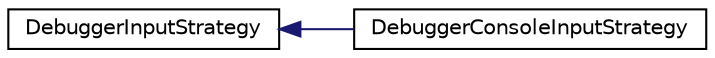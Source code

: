 digraph "Graphical Class Hierarchy"
{
 // LATEX_PDF_SIZE
  edge [fontname="Helvetica",fontsize="10",labelfontname="Helvetica",labelfontsize="10"];
  node [fontname="Helvetica",fontsize="10",shape=record];
  rankdir="LR";
  Node0 [label="DebuggerInputStrategy",height=0.2,width=0.4,color="black", fillcolor="white", style="filled",URL="$classDebuggerInputStrategy.html",tooltip=" "];
  Node0 -> Node1 [dir="back",color="midnightblue",fontsize="10",style="solid",fontname="Helvetica"];
  Node1 [label="DebuggerConsoleInputStrategy",height=0.2,width=0.4,color="black", fillcolor="white", style="filled",URL="$classDebuggerConsoleInputStrategy.html",tooltip=" "];
}
